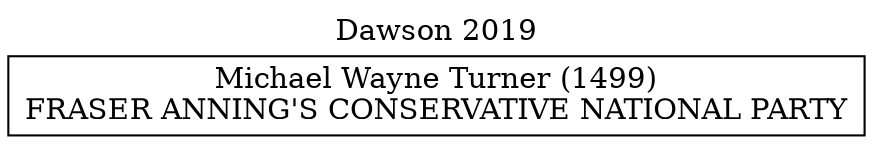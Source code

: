 // House preference flow
digraph "Michael Wayne Turner (1499)_Dawson_2019" {
	graph [label="Dawson 2019" labelloc=t mclimit=10]
	node [shape=box]
	"Michael Wayne Turner (1499)" [label="Michael Wayne Turner (1499)
FRASER ANNING'S CONSERVATIVE NATIONAL PARTY"]
}
